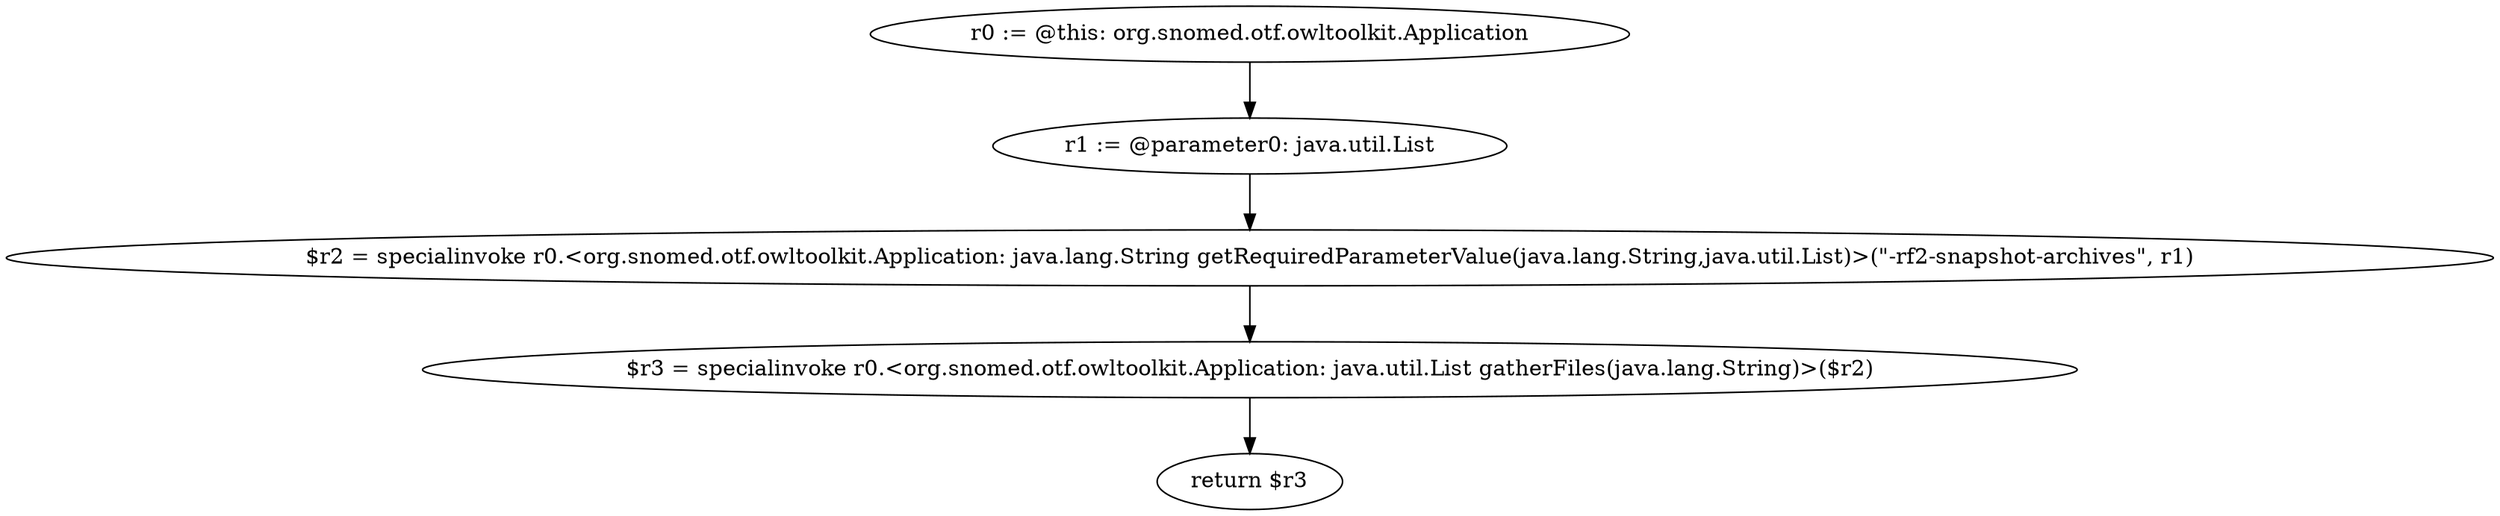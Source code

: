 digraph "unitGraph" {
    "r0 := @this: org.snomed.otf.owltoolkit.Application"
    "r1 := @parameter0: java.util.List"
    "$r2 = specialinvoke r0.<org.snomed.otf.owltoolkit.Application: java.lang.String getRequiredParameterValue(java.lang.String,java.util.List)>(\"-rf2-snapshot-archives\", r1)"
    "$r3 = specialinvoke r0.<org.snomed.otf.owltoolkit.Application: java.util.List gatherFiles(java.lang.String)>($r2)"
    "return $r3"
    "r0 := @this: org.snomed.otf.owltoolkit.Application"->"r1 := @parameter0: java.util.List";
    "r1 := @parameter0: java.util.List"->"$r2 = specialinvoke r0.<org.snomed.otf.owltoolkit.Application: java.lang.String getRequiredParameterValue(java.lang.String,java.util.List)>(\"-rf2-snapshot-archives\", r1)";
    "$r2 = specialinvoke r0.<org.snomed.otf.owltoolkit.Application: java.lang.String getRequiredParameterValue(java.lang.String,java.util.List)>(\"-rf2-snapshot-archives\", r1)"->"$r3 = specialinvoke r0.<org.snomed.otf.owltoolkit.Application: java.util.List gatherFiles(java.lang.String)>($r2)";
    "$r3 = specialinvoke r0.<org.snomed.otf.owltoolkit.Application: java.util.List gatherFiles(java.lang.String)>($r2)"->"return $r3";
}
